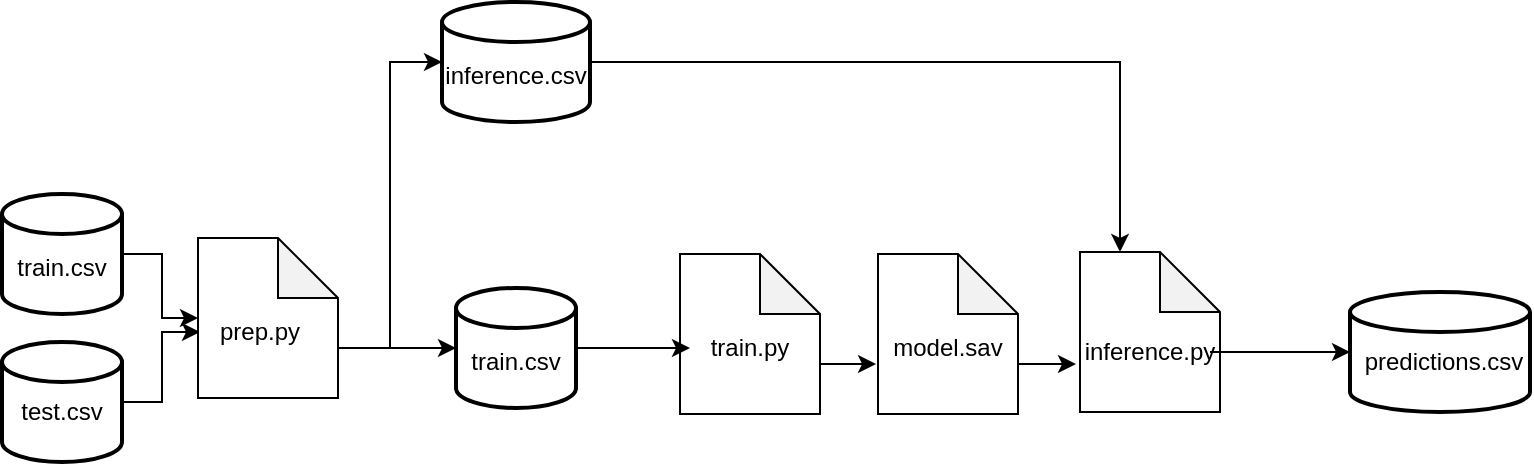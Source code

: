 <mxfile version="24.0.7" type="github">
  <diagram name="Página-1" id="aqwexWtkFnwgCQ3ZZkbi">
    <mxGraphModel dx="1461" dy="759" grid="1" gridSize="10" guides="1" tooltips="1" connect="1" arrows="1" fold="1" page="1" pageScale="1" pageWidth="827" pageHeight="1169" math="0" shadow="0">
      <root>
        <mxCell id="0" />
        <mxCell id="1" parent="0" />
        <mxCell id="ifKzrWSwHtLKzfcwnYOZ-36" style="edgeStyle=orthogonalEdgeStyle;rounded=0;orthogonalLoop=1;jettySize=auto;html=1;exitX=1;exitY=0.5;exitDx=0;exitDy=0;exitPerimeter=0;" edge="1" parent="1" source="ifKzrWSwHtLKzfcwnYOZ-29" target="ifKzrWSwHtLKzfcwnYOZ-10">
          <mxGeometry relative="1" as="geometry" />
        </mxCell>
        <mxCell id="ifKzrWSwHtLKzfcwnYOZ-29" value="" style="strokeWidth=2;html=1;shape=mxgraph.flowchart.database;whiteSpace=wrap;" vertex="1" parent="1">
          <mxGeometry x="26" y="250" width="60" height="60" as="geometry" />
        </mxCell>
        <mxCell id="ifKzrWSwHtLKzfcwnYOZ-28" value="" style="strokeWidth=2;html=1;shape=mxgraph.flowchart.database;whiteSpace=wrap;" vertex="1" parent="1">
          <mxGeometry x="26" y="176" width="60" height="60" as="geometry" />
        </mxCell>
        <mxCell id="ifKzrWSwHtLKzfcwnYOZ-2" value="train.csv" style="text;html=1;align=center;verticalAlign=middle;whiteSpace=wrap;rounded=0;" vertex="1" parent="1">
          <mxGeometry x="41" y="198" width="30" height="30" as="geometry" />
        </mxCell>
        <mxCell id="ifKzrWSwHtLKzfcwnYOZ-4" value="test.csv" style="text;html=1;align=center;verticalAlign=middle;whiteSpace=wrap;rounded=0;" vertex="1" parent="1">
          <mxGeometry x="41" y="270" width="30" height="30" as="geometry" />
        </mxCell>
        <mxCell id="ifKzrWSwHtLKzfcwnYOZ-6" value="" style="shape=note;whiteSpace=wrap;html=1;backgroundOutline=1;darkOpacity=0.05;" vertex="1" parent="1">
          <mxGeometry x="124" y="198" width="70" height="80" as="geometry" />
        </mxCell>
        <mxCell id="ifKzrWSwHtLKzfcwnYOZ-10" value="prep.py" style="text;html=1;align=center;verticalAlign=middle;whiteSpace=wrap;rounded=0;" vertex="1" parent="1">
          <mxGeometry x="125" y="230" width="60" height="30" as="geometry" />
        </mxCell>
        <mxCell id="ifKzrWSwHtLKzfcwnYOZ-24" value="" style="shape=note;whiteSpace=wrap;html=1;backgroundOutline=1;darkOpacity=0.05;" vertex="1" parent="1">
          <mxGeometry x="365" y="206" width="70" height="80" as="geometry" />
        </mxCell>
        <mxCell id="ifKzrWSwHtLKzfcwnYOZ-25" value="train.py" style="text;html=1;align=center;verticalAlign=middle;whiteSpace=wrap;rounded=0;" vertex="1" parent="1">
          <mxGeometry x="370" y="238" width="60" height="30" as="geometry" />
        </mxCell>
        <mxCell id="ifKzrWSwHtLKzfcwnYOZ-26" value="" style="shape=note;whiteSpace=wrap;html=1;backgroundOutline=1;darkOpacity=0.05;" vertex="1" parent="1">
          <mxGeometry x="565" y="205" width="70" height="80" as="geometry" />
        </mxCell>
        <mxCell id="ifKzrWSwHtLKzfcwnYOZ-27" value="inference.py" style="text;html=1;align=center;verticalAlign=middle;whiteSpace=wrap;rounded=0;" vertex="1" parent="1">
          <mxGeometry x="570" y="240" width="60" height="30" as="geometry" />
        </mxCell>
        <mxCell id="ifKzrWSwHtLKzfcwnYOZ-39" style="edgeStyle=orthogonalEdgeStyle;rounded=0;orthogonalLoop=1;jettySize=auto;html=1;exitX=1;exitY=0.5;exitDx=0;exitDy=0;exitPerimeter=0;entryX=0;entryY=0.5;entryDx=0;entryDy=0;" edge="1" parent="1" source="ifKzrWSwHtLKzfcwnYOZ-30" target="ifKzrWSwHtLKzfcwnYOZ-25">
          <mxGeometry relative="1" as="geometry" />
        </mxCell>
        <mxCell id="ifKzrWSwHtLKzfcwnYOZ-30" value="" style="strokeWidth=2;html=1;shape=mxgraph.flowchart.database;whiteSpace=wrap;" vertex="1" parent="1">
          <mxGeometry x="253" y="223" width="60" height="60" as="geometry" />
        </mxCell>
        <mxCell id="ifKzrWSwHtLKzfcwnYOZ-31" value="train.csv" style="text;html=1;align=center;verticalAlign=middle;whiteSpace=wrap;rounded=0;" vertex="1" parent="1">
          <mxGeometry x="268" y="245" width="30" height="30" as="geometry" />
        </mxCell>
        <mxCell id="ifKzrWSwHtLKzfcwnYOZ-32" value="" style="strokeWidth=2;html=1;shape=mxgraph.flowchart.database;whiteSpace=wrap;" vertex="1" parent="1">
          <mxGeometry x="246" y="80" width="74" height="60" as="geometry" />
        </mxCell>
        <mxCell id="ifKzrWSwHtLKzfcwnYOZ-33" value="inference.csv" style="text;html=1;align=center;verticalAlign=middle;whiteSpace=wrap;rounded=0;" vertex="1" parent="1">
          <mxGeometry x="268" y="102" width="30" height="30" as="geometry" />
        </mxCell>
        <mxCell id="ifKzrWSwHtLKzfcwnYOZ-35" style="edgeStyle=orthogonalEdgeStyle;rounded=0;orthogonalLoop=1;jettySize=auto;html=1;exitX=1;exitY=0.5;exitDx=0;exitDy=0;exitPerimeter=0;entryX=0;entryY=0.5;entryDx=0;entryDy=0;entryPerimeter=0;" edge="1" parent="1" source="ifKzrWSwHtLKzfcwnYOZ-28" target="ifKzrWSwHtLKzfcwnYOZ-6">
          <mxGeometry relative="1" as="geometry" />
        </mxCell>
        <mxCell id="ifKzrWSwHtLKzfcwnYOZ-37" style="edgeStyle=orthogonalEdgeStyle;rounded=0;orthogonalLoop=1;jettySize=auto;html=1;exitX=0;exitY=0;exitDx=70;exitDy=55;exitPerimeter=0;entryX=0;entryY=0.5;entryDx=0;entryDy=0;entryPerimeter=0;" edge="1" parent="1" source="ifKzrWSwHtLKzfcwnYOZ-6" target="ifKzrWSwHtLKzfcwnYOZ-30">
          <mxGeometry relative="1" as="geometry" />
        </mxCell>
        <mxCell id="ifKzrWSwHtLKzfcwnYOZ-42" value="" style="strokeWidth=2;html=1;shape=mxgraph.flowchart.database;whiteSpace=wrap;" vertex="1" parent="1">
          <mxGeometry x="700" y="225" width="90" height="60" as="geometry" />
        </mxCell>
        <mxCell id="ifKzrWSwHtLKzfcwnYOZ-43" value="predictions.csv" style="text;html=1;align=center;verticalAlign=middle;whiteSpace=wrap;rounded=0;" vertex="1" parent="1">
          <mxGeometry x="732" y="245" width="30" height="30" as="geometry" />
        </mxCell>
        <mxCell id="ifKzrWSwHtLKzfcwnYOZ-45" value="" style="shape=note;whiteSpace=wrap;html=1;backgroundOutline=1;darkOpacity=0.05;" vertex="1" parent="1">
          <mxGeometry x="464" y="206" width="70" height="80" as="geometry" />
        </mxCell>
        <mxCell id="ifKzrWSwHtLKzfcwnYOZ-46" value="model.sav" style="text;html=1;align=center;verticalAlign=middle;whiteSpace=wrap;rounded=0;" vertex="1" parent="1">
          <mxGeometry x="469" y="238" width="60" height="30" as="geometry" />
        </mxCell>
        <mxCell id="ifKzrWSwHtLKzfcwnYOZ-49" style="edgeStyle=orthogonalEdgeStyle;rounded=0;orthogonalLoop=1;jettySize=auto;html=1;exitX=0;exitY=0;exitDx=70;exitDy=55;exitPerimeter=0;entryX=-0.014;entryY=0.688;entryDx=0;entryDy=0;entryPerimeter=0;" edge="1" parent="1" source="ifKzrWSwHtLKzfcwnYOZ-24" target="ifKzrWSwHtLKzfcwnYOZ-45">
          <mxGeometry relative="1" as="geometry" />
        </mxCell>
        <mxCell id="ifKzrWSwHtLKzfcwnYOZ-50" style="edgeStyle=orthogonalEdgeStyle;rounded=0;orthogonalLoop=1;jettySize=auto;html=1;exitX=0;exitY=0;exitDx=70;exitDy=55;exitPerimeter=0;entryX=-0.117;entryY=0.678;entryDx=0;entryDy=0;entryPerimeter=0;" edge="1" parent="1" source="ifKzrWSwHtLKzfcwnYOZ-45" target="ifKzrWSwHtLKzfcwnYOZ-27">
          <mxGeometry relative="1" as="geometry" />
        </mxCell>
        <mxCell id="ifKzrWSwHtLKzfcwnYOZ-51" style="edgeStyle=orthogonalEdgeStyle;rounded=0;orthogonalLoop=1;jettySize=auto;html=1;exitX=1;exitY=0.5;exitDx=0;exitDy=0;entryX=0;entryY=0.5;entryDx=0;entryDy=0;entryPerimeter=0;" edge="1" parent="1" source="ifKzrWSwHtLKzfcwnYOZ-27" target="ifKzrWSwHtLKzfcwnYOZ-42">
          <mxGeometry relative="1" as="geometry" />
        </mxCell>
        <mxCell id="ifKzrWSwHtLKzfcwnYOZ-52" style="edgeStyle=orthogonalEdgeStyle;rounded=0;orthogonalLoop=1;jettySize=auto;html=1;exitX=1;exitY=0.5;exitDx=0;exitDy=0;exitPerimeter=0;entryX=0;entryY=0;entryDx=20;entryDy=0;entryPerimeter=0;" edge="1" parent="1" source="ifKzrWSwHtLKzfcwnYOZ-32" target="ifKzrWSwHtLKzfcwnYOZ-26">
          <mxGeometry relative="1" as="geometry" />
        </mxCell>
        <mxCell id="ifKzrWSwHtLKzfcwnYOZ-53" style="edgeStyle=orthogonalEdgeStyle;rounded=0;orthogonalLoop=1;jettySize=auto;html=1;exitX=0;exitY=0;exitDx=70;exitDy=55;exitPerimeter=0;entryX=0;entryY=0.5;entryDx=0;entryDy=0;entryPerimeter=0;" edge="1" parent="1" source="ifKzrWSwHtLKzfcwnYOZ-6" target="ifKzrWSwHtLKzfcwnYOZ-32">
          <mxGeometry relative="1" as="geometry" />
        </mxCell>
      </root>
    </mxGraphModel>
  </diagram>
</mxfile>
